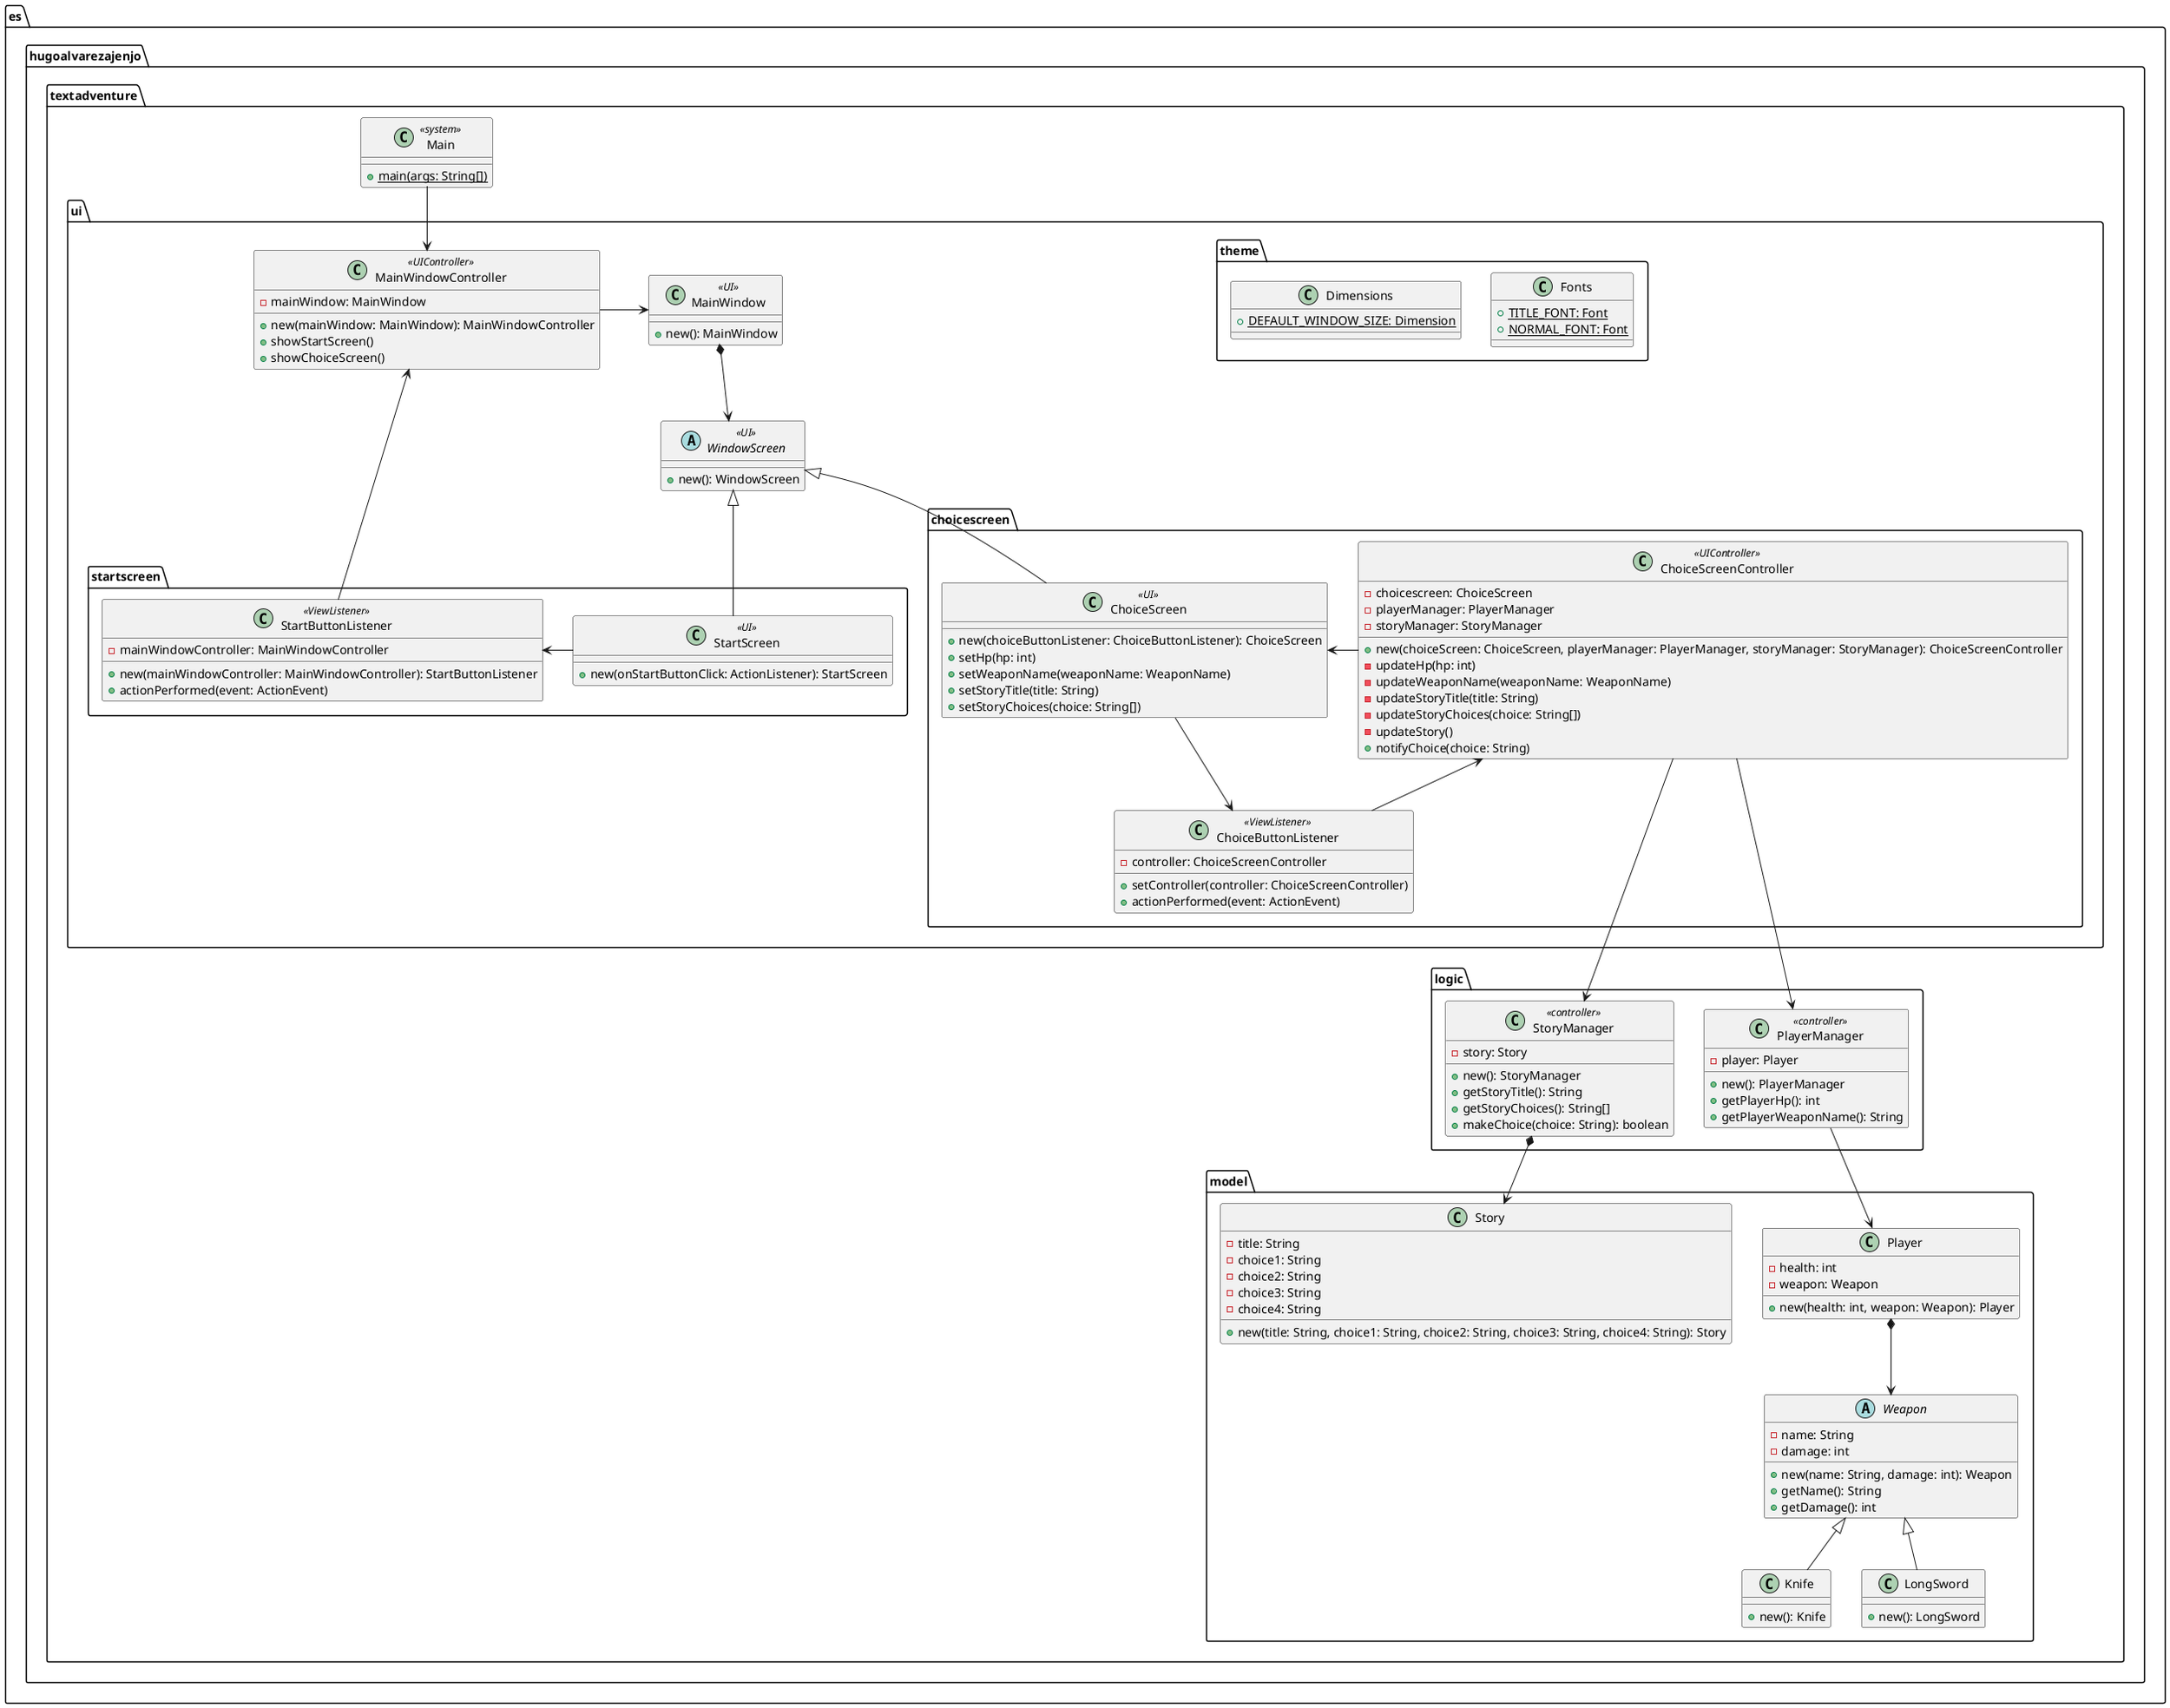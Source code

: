 @startuml TextAdventure Class Diagram
package es.hugoalvarezajenjo.textadventure {
    package model {
        class Player {
            - health: int
            - weapon: Weapon
            + new(health: int, weapon: Weapon): Player
        }

        abstract Weapon{
            - name: String
            - damage: int
            + new(name: String, damage: int): Weapon
            + getName(): String
            + getDamage(): int
        }

        class Knife {
            + new(): Knife
        }
        class LongSword {
            + new(): LongSword
        }

        class Story {
            - title: String
            - choice1: String
            - choice2: String
            - choice3: String
            - choice4: String
            + new(title: String, choice1: String, choice2: String, choice3: String, choice4: String): Story
        }
    }

    package logic {
        class PlayerManager <<controller>>{
            - player: Player
            + new(): PlayerManager
            + getPlayerHp(): int
            + getPlayerWeaponName(): String
        }

        class StoryManager <<controller>> {
            - story: Story
            + new(): StoryManager
            + getStoryTitle(): String
            + getStoryChoices(): String[]
            + makeChoice(choice: String): boolean
        }
    }

    package ui {
        class MainWindow <<UI>> {
            + new(): MainWindow
        }
        class MainWindowController <<UIController>> {
            - mainWindow: MainWindow
            + new(mainWindow: MainWindow): MainWindowController
            + showStartScreen()
            + showChoiceScreen()
        }
        abstract WindowScreen <<UI>> {
            + new(): WindowScreen
        }

        package theme {
            class Fonts {
                + {static} TITLE_FONT: Font
                + {static} NORMAL_FONT: Font
            }
            class Dimensions {
                + {static} DEFAULT_WINDOW_SIZE: Dimension
            }
        }

        package startscreen {
            class StartScreen <<UI>> {
                +new(onStartButtonClick: ActionListener): StartScreen
            }
            class StartButtonListener <<ViewListener>> {
                - mainWindowController: MainWindowController
                + new(mainWindowController: MainWindowController): StartButtonListener
                + actionPerformed(event: ActionEvent)
            }
        }

        package choicescreen {
            class ChoiceScreen <<UI>> {
                + new(choiceButtonListener: ChoiceButtonListener): ChoiceScreen
                + setHp(hp: int)
                + setWeaponName(weaponName: WeaponName)
                + setStoryTitle(title: String)
                + setStoryChoices(choice: String[])
            }
            class ChoiceScreenController <<UIController>> {
                - choicescreen: ChoiceScreen
                - playerManager: PlayerManager
                - storyManager: StoryManager
                + new(choiceScreen: ChoiceScreen, playerManager: PlayerManager, storyManager: StoryManager): ChoiceScreenController
                - updateHp(hp: int)
                - updateWeaponName(weaponName: WeaponName)
                - updateStoryTitle(title: String)
                - updateStoryChoices(choice: String[])
                - updateStory()
                + notifyChoice(choice: String)
            }
            class ChoiceButtonListener <<ViewListener>> {
                - controller: ChoiceScreenController
                + setController(controller: ChoiceScreenController)
                + actionPerformed(event: ActionEvent)
            }
        }

    }

    class Main <<system>>{
        + {static} main(args: String[])
    }
}

WindowScreen <|-- StartScreen
WindowScreen <|-- ChoiceScreen

Weapon <|-- Knife
Weapon <|-- LongSword

Main --> MainWindowController

MainWindowController -> MainWindow

MainWindow *--> WindowScreen

StartButtonListener <- StartScreen
MainWindowController <-- StartButtonListener

ChoiceScreen <- ChoiceScreenController
ChoiceScreen --> ChoiceButtonListener
ChoiceScreenController <-- ChoiceButtonListener
ChoiceScreenController ---> PlayerManager
ChoiceScreenController ---> StoryManager


PlayerManager --> Player

Player *--> Weapon

StoryManager *--> Story

@enduml
